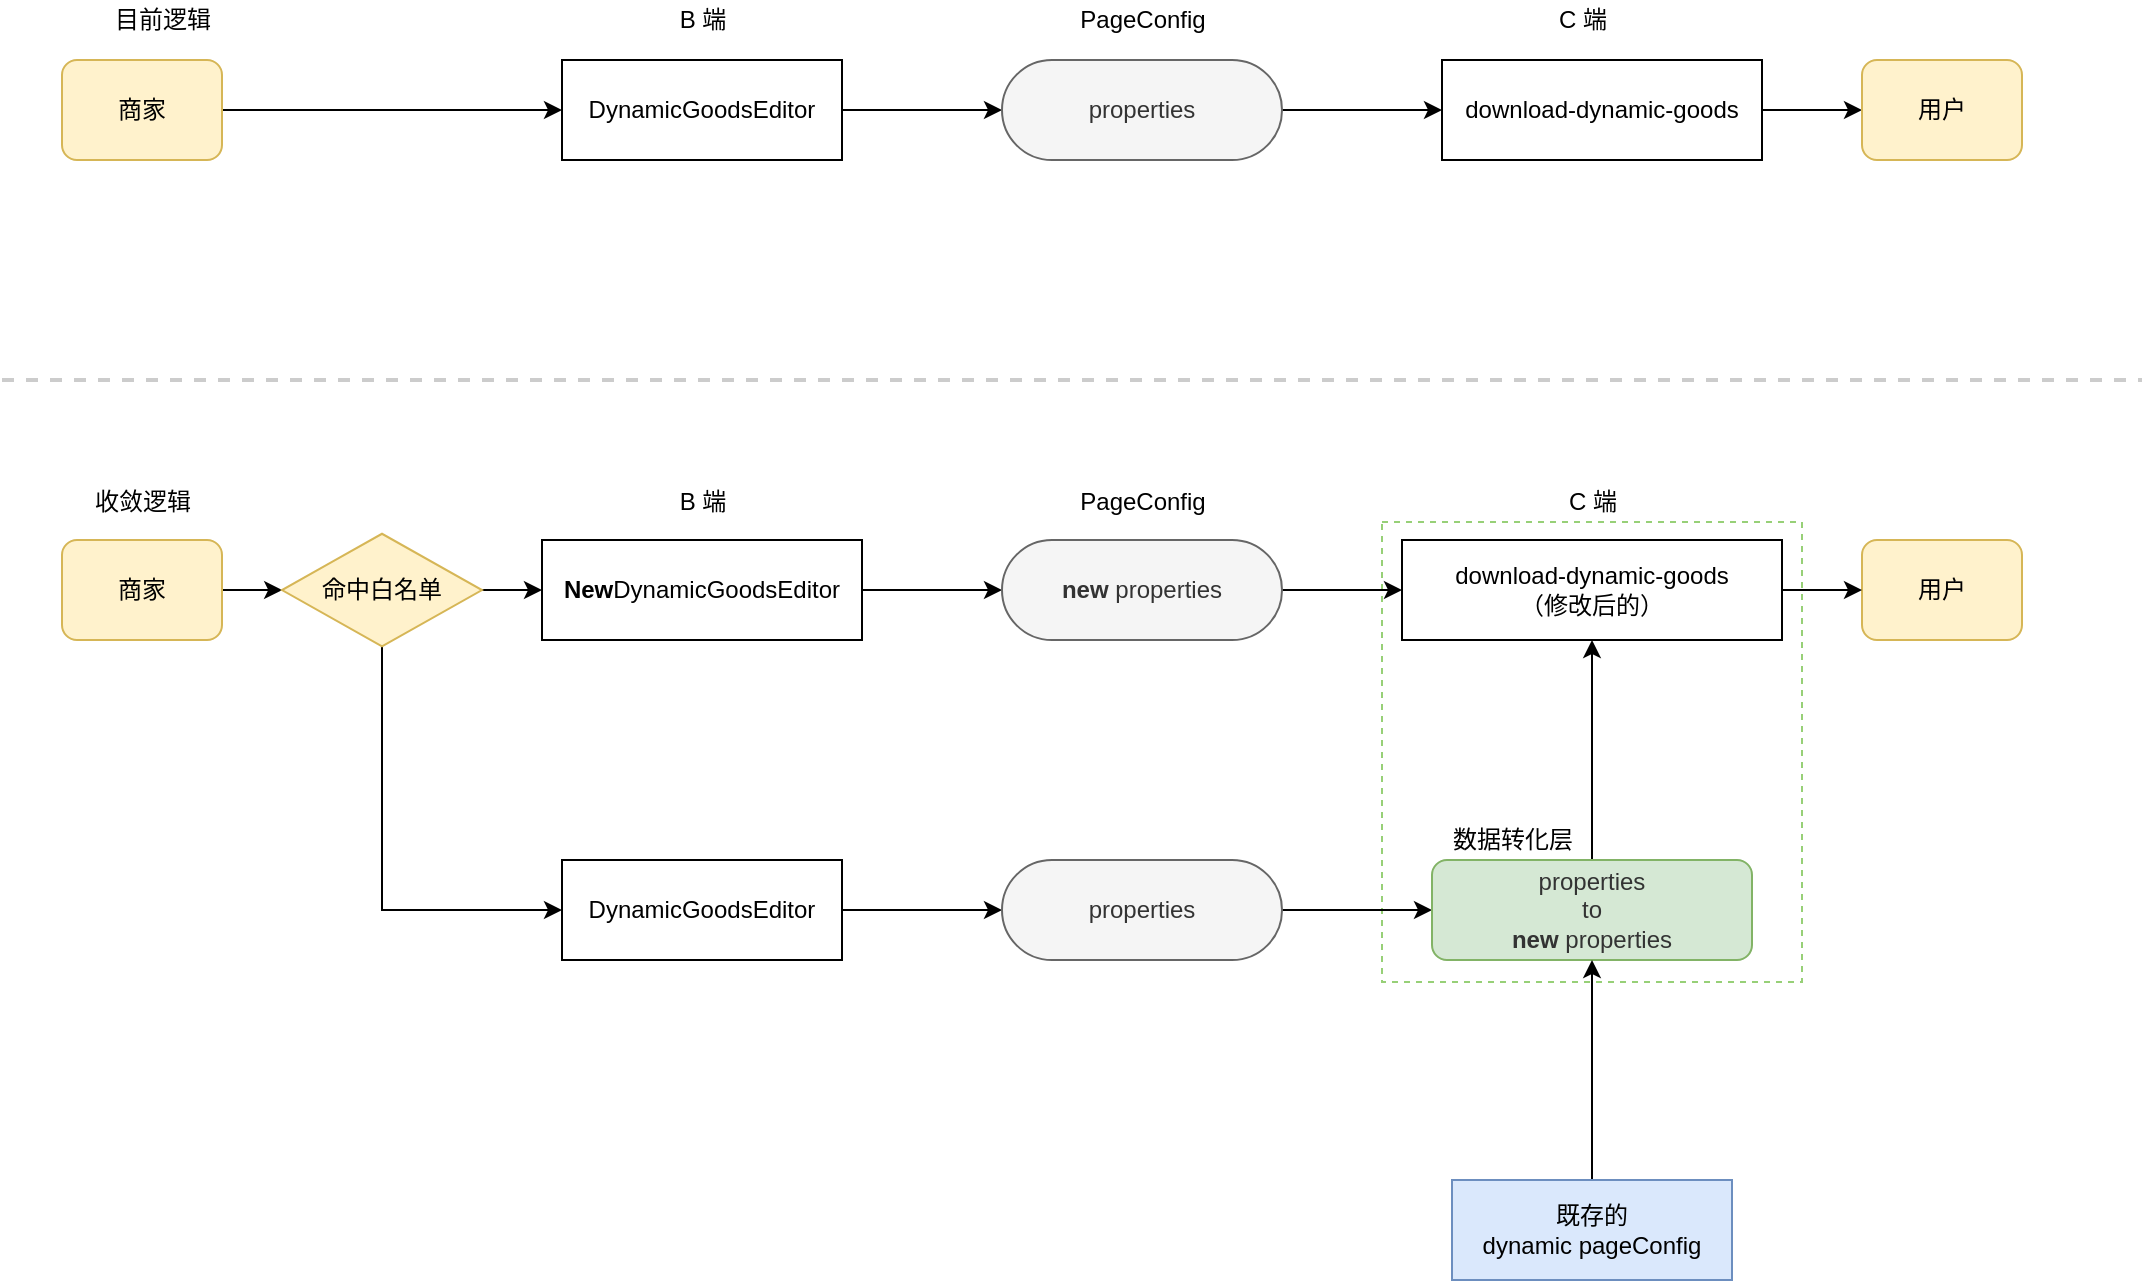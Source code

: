 <mxfile version="14.5.0" type="github">
  <diagram id="z4um92cud5BBd-nCjn4I" name="Page-1">
    <mxGraphModel dx="1426" dy="803" grid="1" gridSize="10" guides="1" tooltips="1" connect="1" arrows="1" fold="1" page="1" pageScale="1" pageWidth="1169" pageHeight="827" math="0" shadow="0">
      <root>
        <mxCell id="0" />
        <mxCell id="1" parent="0" />
        <mxCell id="F1odNd1j7roIcS8h98x_-53" value="" style="rounded=1;whiteSpace=wrap;html=1;shadow=0;glass=1;sketch=0;strokeColor=#97D077;fillColor=none;dashed=1;arcSize=0;" parent="1" vertex="1">
          <mxGeometry x="720" y="381" width="210" height="230" as="geometry" />
        </mxCell>
        <mxCell id="F1odNd1j7roIcS8h98x_-3" value="" style="edgeStyle=orthogonalEdgeStyle;rounded=0;orthogonalLoop=1;jettySize=auto;html=1;" parent="1" source="F1odNd1j7roIcS8h98x_-1" target="F1odNd1j7roIcS8h98x_-2" edge="1">
          <mxGeometry relative="1" as="geometry" />
        </mxCell>
        <mxCell id="F1odNd1j7roIcS8h98x_-1" value="DynamicGoodsEditor" style="rounded=0;whiteSpace=wrap;html=1;" parent="1" vertex="1">
          <mxGeometry x="310" y="150" width="140" height="50" as="geometry" />
        </mxCell>
        <mxCell id="F1odNd1j7roIcS8h98x_-7" value="" style="edgeStyle=orthogonalEdgeStyle;rounded=0;orthogonalLoop=1;jettySize=auto;html=1;" parent="1" source="F1odNd1j7roIcS8h98x_-2" target="F1odNd1j7roIcS8h98x_-6" edge="1">
          <mxGeometry relative="1" as="geometry" />
        </mxCell>
        <mxCell id="F1odNd1j7roIcS8h98x_-2" value="properties" style="rounded=1;whiteSpace=wrap;html=1;arcSize=50;fillColor=#f5f5f5;strokeColor=#666666;fontColor=#333333;" parent="1" vertex="1">
          <mxGeometry x="530" y="150" width="140" height="50" as="geometry" />
        </mxCell>
        <mxCell id="F1odNd1j7roIcS8h98x_-4" value="PageConfig" style="text;html=1;align=center;verticalAlign=middle;resizable=0;points=[];autosize=1;" parent="1" vertex="1">
          <mxGeometry x="560" y="120" width="80" height="20" as="geometry" />
        </mxCell>
        <mxCell id="F1odNd1j7roIcS8h98x_-5" value="B 端" style="text;html=1;align=center;verticalAlign=middle;resizable=0;points=[];autosize=1;" parent="1" vertex="1">
          <mxGeometry x="360" y="120" width="40" height="20" as="geometry" />
        </mxCell>
        <mxCell id="F1odNd1j7roIcS8h98x_-12" value="" style="edgeStyle=orthogonalEdgeStyle;rounded=0;orthogonalLoop=1;jettySize=auto;html=1;" parent="1" source="F1odNd1j7roIcS8h98x_-6" target="F1odNd1j7roIcS8h98x_-11" edge="1">
          <mxGeometry relative="1" as="geometry" />
        </mxCell>
        <mxCell id="F1odNd1j7roIcS8h98x_-6" value="download-dynamic-goods" style="rounded=0;whiteSpace=wrap;html=1;" parent="1" vertex="1">
          <mxGeometry x="750" y="150" width="160" height="50" as="geometry" />
        </mxCell>
        <mxCell id="F1odNd1j7roIcS8h98x_-8" value="C 端" style="text;html=1;align=center;verticalAlign=middle;resizable=0;points=[];autosize=1;" parent="1" vertex="1">
          <mxGeometry x="800" y="120" width="40" height="20" as="geometry" />
        </mxCell>
        <mxCell id="F1odNd1j7roIcS8h98x_-10" value="" style="edgeStyle=orthogonalEdgeStyle;rounded=0;orthogonalLoop=1;jettySize=auto;html=1;" parent="1" source="F1odNd1j7roIcS8h98x_-9" target="F1odNd1j7roIcS8h98x_-1" edge="1">
          <mxGeometry relative="1" as="geometry" />
        </mxCell>
        <mxCell id="F1odNd1j7roIcS8h98x_-9" value="商家" style="whiteSpace=wrap;html=1;rounded=1;fillColor=#fff2cc;strokeColor=#d6b656;" parent="1" vertex="1">
          <mxGeometry x="60" y="150" width="80" height="50" as="geometry" />
        </mxCell>
        <mxCell id="F1odNd1j7roIcS8h98x_-11" value="用户" style="whiteSpace=wrap;html=1;rounded=1;fillColor=#fff2cc;strokeColor=#d6b656;" parent="1" vertex="1">
          <mxGeometry x="960" y="150" width="80" height="50" as="geometry" />
        </mxCell>
        <mxCell id="F1odNd1j7roIcS8h98x_-13" value="目前逻辑" style="text;html=1;align=center;verticalAlign=middle;resizable=0;points=[];autosize=1;" parent="1" vertex="1">
          <mxGeometry x="80" y="120" width="60" height="20" as="geometry" />
        </mxCell>
        <mxCell id="F1odNd1j7roIcS8h98x_-14" value="" style="edgeStyle=orthogonalEdgeStyle;rounded=0;orthogonalLoop=1;jettySize=auto;html=1;" parent="1" source="F1odNd1j7roIcS8h98x_-15" target="F1odNd1j7roIcS8h98x_-17" edge="1">
          <mxGeometry relative="1" as="geometry" />
        </mxCell>
        <mxCell id="F1odNd1j7roIcS8h98x_-15" value="DynamicGoodsEditor" style="rounded=0;whiteSpace=wrap;html=1;" parent="1" vertex="1">
          <mxGeometry x="310" y="550" width="140" height="50" as="geometry" />
        </mxCell>
        <mxCell id="F1odNd1j7roIcS8h98x_-16" value="" style="edgeStyle=orthogonalEdgeStyle;rounded=0;orthogonalLoop=1;jettySize=auto;html=1;" parent="1" source="F1odNd1j7roIcS8h98x_-17" target="F1odNd1j7roIcS8h98x_-21" edge="1">
          <mxGeometry relative="1" as="geometry" />
        </mxCell>
        <mxCell id="F1odNd1j7roIcS8h98x_-17" value="properties" style="rounded=1;whiteSpace=wrap;html=1;arcSize=50;fillColor=#f5f5f5;strokeColor=#666666;fontColor=#333333;" parent="1" vertex="1">
          <mxGeometry x="530" y="550" width="140" height="50" as="geometry" />
        </mxCell>
        <mxCell id="F1odNd1j7roIcS8h98x_-39" value="" style="edgeStyle=orthogonalEdgeStyle;rounded=0;orthogonalLoop=1;jettySize=auto;html=1;" parent="1" source="F1odNd1j7roIcS8h98x_-21" target="F1odNd1j7roIcS8h98x_-33" edge="1">
          <mxGeometry relative="1" as="geometry" />
        </mxCell>
        <mxCell id="F1odNd1j7roIcS8h98x_-21" value="&lt;span style=&quot;color: rgb(51 , 51 , 51) ; font-family: &amp;#34;helvetica&amp;#34; ; font-size: 12px ; font-style: normal ; font-weight: 400 ; letter-spacing: normal ; text-align: center ; text-indent: 0px ; text-transform: none ; word-spacing: 0px ; display: inline ; float: none&quot;&gt;properties&lt;br&gt;to&lt;br&gt;&lt;b style=&quot;font-family: &amp;#34;helvetica&amp;#34;&quot;&gt;new&lt;/b&gt;&lt;span style=&quot;font-family: &amp;#34;helvetica&amp;#34;&quot;&gt;&amp;nbsp;properties&lt;/span&gt;&lt;br&gt;&lt;/span&gt;" style="rounded=1;whiteSpace=wrap;html=1;shadow=0;sketch=0;fillColor=#d5e8d4;strokeColor=#82b366;" parent="1" vertex="1">
          <mxGeometry x="745" y="550" width="160" height="50" as="geometry" />
        </mxCell>
        <mxCell id="F1odNd1j7roIcS8h98x_-41" value="" style="edgeStyle=orthogonalEdgeStyle;rounded=0;orthogonalLoop=1;jettySize=auto;html=1;" parent="1" source="F1odNd1j7roIcS8h98x_-24" target="F1odNd1j7roIcS8h98x_-40" edge="1">
          <mxGeometry relative="1" as="geometry" />
        </mxCell>
        <mxCell id="F1odNd1j7roIcS8h98x_-24" value="商家" style="whiteSpace=wrap;html=1;rounded=1;fillColor=#fff2cc;strokeColor=#d6b656;" parent="1" vertex="1">
          <mxGeometry x="60" y="390" width="80" height="50" as="geometry" />
        </mxCell>
        <mxCell id="F1odNd1j7roIcS8h98x_-25" value="用户" style="whiteSpace=wrap;html=1;rounded=1;fillColor=#fff2cc;strokeColor=#d6b656;" parent="1" vertex="1">
          <mxGeometry x="960" y="390" width="80" height="50" as="geometry" />
        </mxCell>
        <mxCell id="F1odNd1j7roIcS8h98x_-26" value="收敛逻辑" style="text;html=1;align=center;verticalAlign=middle;resizable=0;points=[];autosize=1;" parent="1" vertex="1">
          <mxGeometry x="70" y="361" width="60" height="20" as="geometry" />
        </mxCell>
        <mxCell id="F1odNd1j7roIcS8h98x_-31" value="" style="edgeStyle=orthogonalEdgeStyle;rounded=0;orthogonalLoop=1;jettySize=auto;html=1;" parent="1" source="F1odNd1j7roIcS8h98x_-27" target="F1odNd1j7roIcS8h98x_-30" edge="1">
          <mxGeometry relative="1" as="geometry" />
        </mxCell>
        <mxCell id="F1odNd1j7roIcS8h98x_-27" value="&lt;b&gt;New&lt;/b&gt;DynamicGoodsEditor" style="rounded=0;whiteSpace=wrap;html=1;" parent="1" vertex="1">
          <mxGeometry x="300" y="390" width="160" height="50" as="geometry" />
        </mxCell>
        <mxCell id="F1odNd1j7roIcS8h98x_-34" value="" style="edgeStyle=orthogonalEdgeStyle;rounded=0;orthogonalLoop=1;jettySize=auto;html=1;" parent="1" source="F1odNd1j7roIcS8h98x_-30" target="F1odNd1j7roIcS8h98x_-33" edge="1">
          <mxGeometry relative="1" as="geometry" />
        </mxCell>
        <mxCell id="F1odNd1j7roIcS8h98x_-30" value="&lt;b&gt;new&lt;/b&gt; properties" style="rounded=1;whiteSpace=wrap;html=1;arcSize=50;fillColor=#f5f5f5;strokeColor=#666666;fontColor=#333333;" parent="1" vertex="1">
          <mxGeometry x="530" y="390" width="140" height="50" as="geometry" />
        </mxCell>
        <mxCell id="F1odNd1j7roIcS8h98x_-35" value="" style="edgeStyle=orthogonalEdgeStyle;rounded=0;orthogonalLoop=1;jettySize=auto;html=1;" parent="1" source="F1odNd1j7roIcS8h98x_-33" target="F1odNd1j7roIcS8h98x_-25" edge="1">
          <mxGeometry relative="1" as="geometry" />
        </mxCell>
        <mxCell id="F1odNd1j7roIcS8h98x_-33" value="download-dynamic-goods&lt;br&gt;（修改后的）" style="rounded=0;whiteSpace=wrap;html=1;" parent="1" vertex="1">
          <mxGeometry x="730" y="390" width="190" height="50" as="geometry" />
        </mxCell>
        <mxCell id="F1odNd1j7roIcS8h98x_-38" value="数据转化层" style="text;html=1;align=center;verticalAlign=middle;resizable=0;points=[];autosize=1;" parent="1" vertex="1">
          <mxGeometry x="745" y="530" width="80" height="20" as="geometry" />
        </mxCell>
        <mxCell id="F1odNd1j7roIcS8h98x_-42" value="" style="edgeStyle=orthogonalEdgeStyle;rounded=0;orthogonalLoop=1;jettySize=auto;html=1;" parent="1" source="F1odNd1j7roIcS8h98x_-40" target="F1odNd1j7roIcS8h98x_-27" edge="1">
          <mxGeometry relative="1" as="geometry" />
        </mxCell>
        <mxCell id="F1odNd1j7roIcS8h98x_-43" style="edgeStyle=orthogonalEdgeStyle;rounded=0;orthogonalLoop=1;jettySize=auto;html=1;exitX=0.5;exitY=1;exitDx=0;exitDy=0;entryX=0;entryY=0.5;entryDx=0;entryDy=0;" parent="1" source="F1odNd1j7roIcS8h98x_-40" target="F1odNd1j7roIcS8h98x_-15" edge="1">
          <mxGeometry relative="1" as="geometry" />
        </mxCell>
        <mxCell id="F1odNd1j7roIcS8h98x_-40" value="命中白名单" style="rhombus;whiteSpace=wrap;html=1;rounded=1;strokeColor=#d6b656;fillColor=#fff2cc;arcSize=0;" parent="1" vertex="1">
          <mxGeometry x="170" y="386.88" width="100" height="56.25" as="geometry" />
        </mxCell>
        <mxCell id="F1odNd1j7roIcS8h98x_-47" value="" style="edgeStyle=orthogonalEdgeStyle;rounded=0;orthogonalLoop=1;jettySize=auto;html=1;" parent="1" source="F1odNd1j7roIcS8h98x_-45" target="F1odNd1j7roIcS8h98x_-21" edge="1">
          <mxGeometry relative="1" as="geometry" />
        </mxCell>
        <mxCell id="F1odNd1j7roIcS8h98x_-45" value="既存的 &lt;br&gt;dynamic pageConfig" style="rounded=1;whiteSpace=wrap;html=1;arcSize=0;fillColor=#dae8fc;strokeColor=#6c8ebf;" parent="1" vertex="1">
          <mxGeometry x="755" y="710" width="140" height="50" as="geometry" />
        </mxCell>
        <mxCell id="F1odNd1j7roIcS8h98x_-54" value="" style="endArrow=none;dashed=1;html=1;strokeWidth=2;strokeColor=#CCCCCC;" parent="1" edge="1">
          <mxGeometry width="50" height="50" relative="1" as="geometry">
            <mxPoint x="30" y="310" as="sourcePoint" />
            <mxPoint x="1100" y="310" as="targetPoint" />
          </mxGeometry>
        </mxCell>
        <mxCell id="-CLS5ty62ewho_eE7-vl-1" value="B 端" style="text;html=1;align=center;verticalAlign=middle;resizable=0;points=[];autosize=1;" vertex="1" parent="1">
          <mxGeometry x="360" y="361" width="40" height="20" as="geometry" />
        </mxCell>
        <mxCell id="-CLS5ty62ewho_eE7-vl-2" value="PageConfig" style="text;html=1;align=center;verticalAlign=middle;resizable=0;points=[];autosize=1;" vertex="1" parent="1">
          <mxGeometry x="560" y="361" width="80" height="20" as="geometry" />
        </mxCell>
        <mxCell id="-CLS5ty62ewho_eE7-vl-3" value="C 端" style="text;html=1;align=center;verticalAlign=middle;resizable=0;points=[];autosize=1;" vertex="1" parent="1">
          <mxGeometry x="805" y="361" width="40" height="20" as="geometry" />
        </mxCell>
      </root>
    </mxGraphModel>
  </diagram>
</mxfile>
